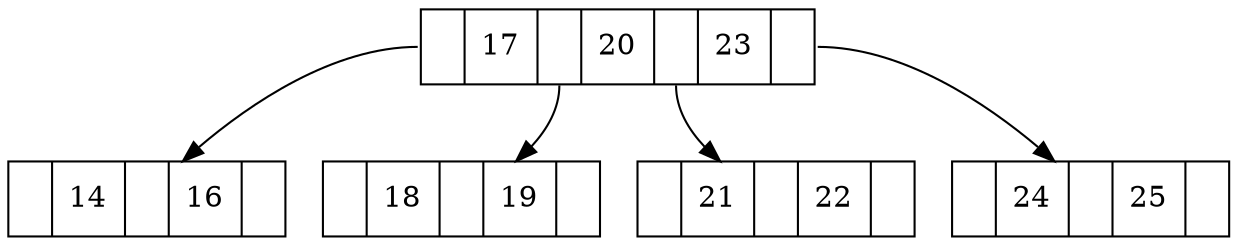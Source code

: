 digraph g { 
 node [shape=record];
Nodo1370736164[label="<P0>|17|<P1>|20|<P2>|23|<P3>"];
Nodo1046287166[label="<P0>|14|<P1>|16|<P2>"];
Nodo1370736164:P0 -> Nodo1046287166;
Nodo617319078[label="<P0>|18|<P1>|19|<P2>"];
Nodo1370736164:P1 -> Nodo617319078;
Nodo2026149632[label="<P0>|21|<P1>|22|<P2>"];
Nodo1370736164:P2 -> Nodo2026149632;
Nodo923401434[label="<P0>|24|<P1>|25|<P2>"];
Nodo1370736164:P3 -> Nodo923401434;
}